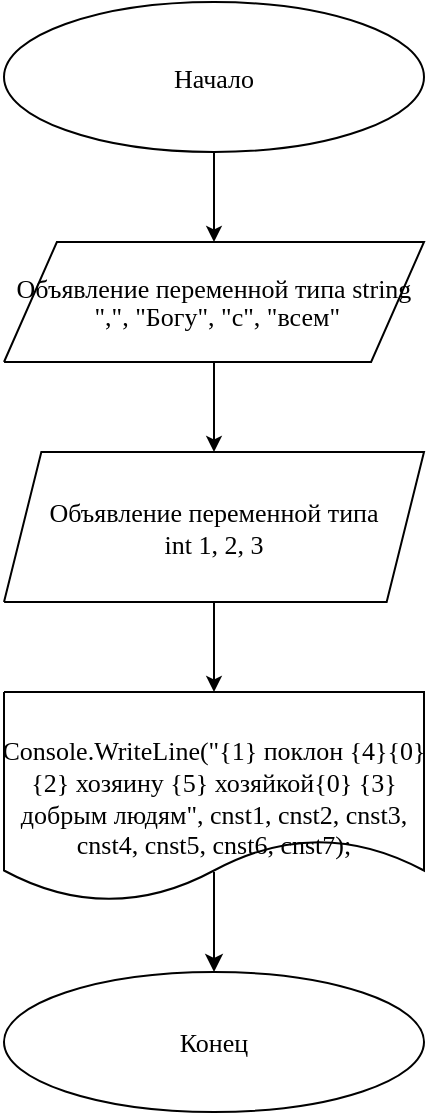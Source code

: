 <mxfile version="25.0.1">
  <diagram name="Page-1" id="Page-1">
    <mxGraphModel dx="1386" dy="791" grid="1" gridSize="10" guides="1" tooltips="1" connect="1" arrows="1" fold="1" page="1" pageScale="1" pageWidth="1442" pageHeight="2040" math="0" shadow="0">
      <root>
        <mxCell id="0" />
        <mxCell id="1" parent="0" />
        <mxCell id="5Ka4PQEGoyvSzVl3OWAB-21" value="" style="endArrow=classic;html=1;rounded=0;exitX=0.481;exitY=0.857;exitDx=0;exitDy=0;exitPerimeter=0;entryX=0.481;entryY=0;entryDx=0;entryDy=0;entryPerimeter=0;" edge="1" parent="1">
          <mxGeometry width="50" height="50" relative="1" as="geometry">
            <mxPoint x="675.01" y="479.985" as="sourcePoint" />
            <mxPoint x="675.01" y="530" as="targetPoint" />
          </mxGeometry>
        </mxCell>
        <mxCell id="2" value="Background" parent="0" />
        <mxCell id="3" value="&lt;font style=&quot;font-size:13px;font-family:Times New Roman;color:#000000;direction:ltr;letter-spacing:0px;line-height:120.0%;opacity:1&quot;&gt;Начало&lt;/font&gt;" style="verticalAlign=middle;align=center;vsdxID=1;fillColor=#ffffff;gradientColor=none;shape=stencil(pZDBDsIgEER/ZbN3UjTpDfiXjd0WIkKzoG3/vmiN8eTF02ZeZieZMcXTzFCq5CsvYajeYkieJVR0ZszCk+R7GpyZqXpnbvnBsFpUGmGz2GvsnCG5gDR47hFkO26TJ/0xwapoDUVJrlRDThYbiyQTq/asxkhT8yOUhXl+y1/R6v/k7ig0hhiP9k/2Xbh7TeN2);strokeColor=#000000;spacingTop=-3;spacingBottom=-3;spacingLeft=-3;spacingRight=-3;labelBackgroundColor=none;rounded=0;html=1;whiteSpace=wrap;" parent="2" vertex="1">
          <mxGeometry x="570" y="45" width="210" height="75" as="geometry" />
        </mxCell>
        <mxCell id="4" value="&lt;font style=&quot;font-size:13px;font-family:Times New Roman;color:#000000;direction:ltr;letter-spacing:0px;line-height:120.0%;opacity:1&quot;&gt;Объявление переменной типа string&lt;/font&gt;&lt;div&gt;&lt;font style=&quot;direction: ltr; line-height: 120%; opacity: 1;&quot;&gt;&lt;font face=&quot;Times New Roman&quot;&gt;&lt;span style=&quot;font-size: 13px;&quot;&gt;&amp;nbsp;&quot;,&quot;,&amp;nbsp;&lt;/span&gt;&lt;/font&gt;&lt;span style=&quot;background-color: initial; font-size: 13px;&quot;&gt;&lt;font face=&quot;Times New Roman&quot;&gt;&quot;Богу&quot;,&amp;nbsp;&lt;/font&gt;&lt;/span&gt;&lt;span style=&quot;background-color: initial; font-size: 13px;&quot;&gt;&lt;font face=&quot;Times New Roman&quot;&gt;&quot;с&quot;,&amp;nbsp;&lt;/font&gt;&lt;/span&gt;&lt;span style=&quot;background-color: initial; font-size: 13px;&quot;&gt;&lt;font face=&quot;Times New Roman&quot;&gt;&quot;всем&quot;&lt;/font&gt;&lt;/span&gt;&lt;br&gt;&lt;/font&gt;&lt;/div&gt;" style="verticalAlign=middle;align=center;vsdxID=2;fillColor=#ffffff;gradientColor=none;shape=stencil(bY5bCsIwEEW3EmYBzUQUFSazl0KnZjAmJU197F5Mfyz6ey6ce2gO/SRmriVf5aFDDR40BSlagWnMRS4lL2lgmvoamG75LubpAcG8PDhEsExRU4Nu1x3ObdhixF94OnZ790+yMdv1ddQY18QP+66yrZ/f);strokeColor=#000000;spacingTop=-3;spacingBottom=-3;spacingLeft=-3;spacingRight=-3;labelBackgroundColor=none;rounded=0;html=1;whiteSpace=wrap;" parent="2" vertex="1">
          <mxGeometry x="570" y="165" width="210" height="60" as="geometry" />
        </mxCell>
        <mxCell id="5" value="&lt;font style=&quot;font-size:13px;font-family:Times New Roman;color:#000000;direction:ltr;letter-spacing:0px;line-height:120.0%;opacity:1&quot;&gt;Объявление переменной типа &lt;br&gt;&lt;/font&gt;&lt;font style=&quot;font-size:13px;font-family:Times New Roman;color:#000000;direction:ltr;letter-spacing:0px;line-height:120.0%;opacity:1&quot;&gt;int 1, 2, 3&lt;/font&gt;" style="verticalAlign=middle;align=center;vsdxID=3;fillColor=#ffffff;gradientColor=none;shape=stencil(bc5BDoQgDIXhq5AeQGCnSeldTKzSyIBBZnRuPxE3Gmf7pXn9cfX9wmotOc28yVC8A4mesxQgHFPmKad3HAiXvnjCV/qw2h0YUF8H1hjQhEFixbZpu+o3PY4e2NnG2n8bt2F9Ph0lhLPwsGuUrvn0Aw==);strokeColor=#000000;spacingTop=-3;spacingBottom=-3;spacingLeft=-3;spacingRight=-3;labelBackgroundColor=none;rounded=0;html=1;whiteSpace=wrap;" parent="2" vertex="1">
          <mxGeometry x="570" y="270" width="210" height="75" as="geometry" />
        </mxCell>
        <mxCell id="8" value="&lt;font style=&quot;font-size:13px;font-family:Times New Roman;color:#000000;direction:ltr;letter-spacing:0px;line-height:120.0%;opacity:1&quot;&gt;Console.WriteLine(&amp;quot;{1} поклон {4}{0} {2} хозяину {5} хозяйкой{0} {3} добрым людям&amp;quot;, cnst1, cnst2, cnst3, cnst4, cnst5, cnst6, cnst7);&lt;/font&gt;" style="verticalAlign=middle;align=center;vsdxID=6;fillColor=#ffffff;gradientColor=none;shape=stencil(fZDdCgIhEEZfReYFXAVpL9R3EXRTMt1ct+zt86egKLqZgcOB+b7hm1WrQVtO8WRuTmcrwAVrkssg+RKTOaa4By35qrKV/ByvBhUBE6B7m1hy70JHZPoDZ9boZVcaFSLgwCqtm82ACq27WfRLo0+NEDq8D+11Y1wgP1iPgkfyxXk/ajb23gz3H8gH);strokeColor=#000000;spacingTop=-3;spacingBottom=-3;spacingLeft=-3;spacingRight=-3;labelBackgroundColor=none;rounded=0;html=1;whiteSpace=wrap;" parent="2" vertex="1">
          <mxGeometry x="570" y="390" width="210" height="105" as="geometry" />
        </mxCell>
        <mxCell id="9" value="&lt;font style=&quot;font-size:13px;font-family:Times New Roman;color:#000000;direction:ltr;letter-spacing:0px;line-height:120.0%;opacity:1&quot;&gt;Конец&lt;/font&gt;" style="verticalAlign=middle;align=center;vsdxID=7;fillColor=#ffffff;gradientColor=none;shape=stencil(pZDBDsIgEER/ZbN3UjTpDfiXjd0WIkKzoG3/vmiN8eTF02ZeZieZMcXTzFCq5CsvYajeYkieJVR0ZszCk+R7GpyZqXpnbvnBsFpUGmGz2GvsnCG5gDR47hFkO26TJ/0xwapoDUVJrlRDThYbiyQTq/asxkhT8yOUhXl+y1/R6v/k7ig0hhiP9k/2Xbh7TeN2);strokeColor=#000000;spacingTop=-3;spacingBottom=-3;spacingLeft=-3;spacingRight=-3;labelBackgroundColor=none;rounded=0;html=1;whiteSpace=wrap;" parent="2" vertex="1">
          <mxGeometry x="570" y="530" width="210" height="70" as="geometry" />
        </mxCell>
        <mxCell id="16" style="vsdxID=8;edgeStyle=none;startArrow=none;endArrow=classic;startSize=5;endSize=5;strokeColor=#000000;spacingTop=0;spacingBottom=0;spacingLeft=0;spacingRight=0;verticalAlign=middle;html=1;labelBackgroundColor=#ffffff;rounded=1;exitX=0.5;exitY=1;exitDx=0;exitDy=0;exitPerimeter=0;entryX=0.5;entryY=0;entryDx=0;entryDy=0;entryPerimeter=0" parent="2" source="3" target="4" edge="1">
          <mxGeometry relative="1" as="geometry">
            <mxPoint x="675" y="120" as="sourcePoint" />
            <mxPoint x="675" y="165" as="targetPoint" />
            <Array capacity="4" as="points" />
            <mxPoint y="124" as="offset" />
          </mxGeometry>
        </mxCell>
        <mxCell id="17" style="vsdxID=9;edgeStyle=none;startArrow=none;endArrow=classic;startSize=5;endSize=5;strokeColor=#000000;spacingTop=0;spacingBottom=0;spacingLeft=0;spacingRight=0;verticalAlign=middle;html=1;labelBackgroundColor=#ffffff;rounded=1;exitX=0.5;exitY=1;exitDx=0;exitDy=0;exitPerimeter=0;entryX=0.5;entryY=0;entryDx=0;entryDy=0;entryPerimeter=0" parent="2" source="4" target="5" edge="1">
          <mxGeometry relative="1" as="geometry">
            <mxPoint x="675" y="225" as="sourcePoint" />
            <mxPoint x="675" y="270" as="targetPoint" />
            <Array capacity="4" as="points" />
            <mxPoint y="124" as="offset" />
          </mxGeometry>
        </mxCell>
        <mxCell id="18" style="vsdxID=10;edgeStyle=none;startArrow=none;endArrow=classic;startSize=5;endSize=5;strokeColor=#000000;spacingTop=0;spacingBottom=0;spacingLeft=0;spacingRight=0;verticalAlign=middle;html=1;labelBackgroundColor=#ffffff;rounded=1;exitX=0.5;exitY=1;exitDx=0;exitDy=0;exitPerimeter=0;entryX=0.5;entryY=0;entryDx=0;entryDy=0;entryPerimeter=0" parent="2" source="5" edge="1">
          <mxGeometry relative="1" as="geometry">
            <mxPoint x="675" y="345" as="sourcePoint" />
            <mxPoint x="675" y="390" as="targetPoint" />
            <Array capacity="4" as="points" />
            <mxPoint y="124" as="offset" />
          </mxGeometry>
        </mxCell>
      </root>
    </mxGraphModel>
  </diagram>
</mxfile>
